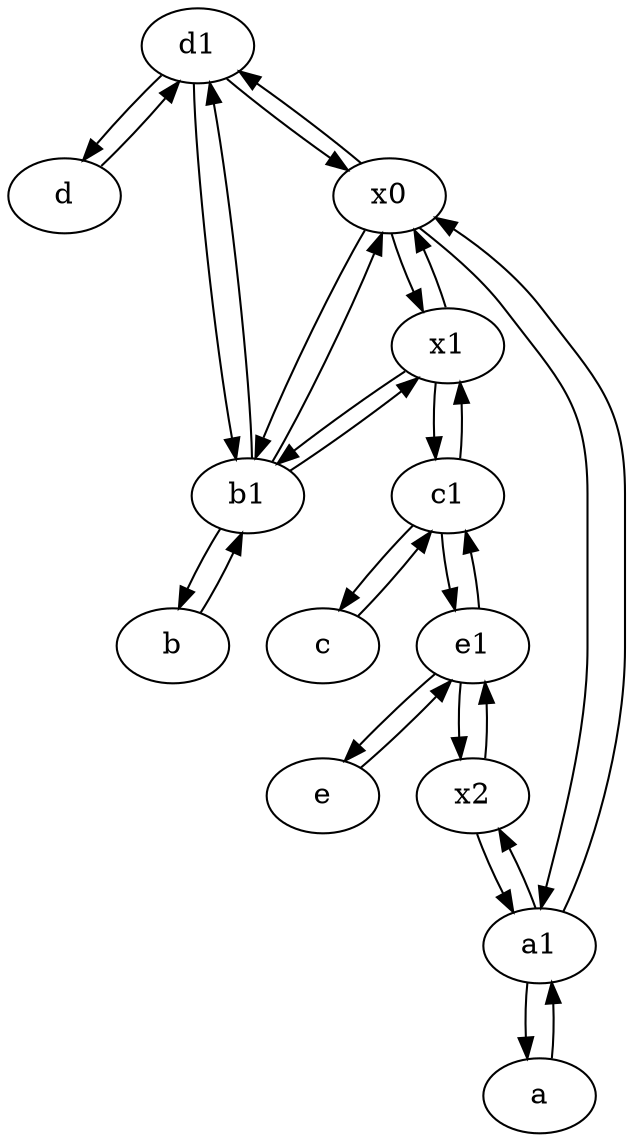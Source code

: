 digraph  {
	d1 [pos="25,30!"];
	c [pos="20,10!"];
	d [pos="20,30!"];
	x2;
	a1 [pos="40,15!"];
	b [pos="50,20!"];
	x0;
	a [pos="40,10!"];
	e1 [pos="25,45!"];
	e [pos="30,50!"];
	b1 [pos="45,20!"];
	x1;
	c1 [pos="30,15!"];
	a1 -> x2;
	e1 -> e;
	x2 -> a1;
	e -> e1;
	x0 -> a1;
	a1 -> a;
	b -> b1;
	x1 -> b1;
	b1 -> b;
	x1 -> c1;
	c -> c1;
	a1 -> x0;
	b1 -> x1;
	d1 -> x0;
	a -> a1;
	x1 -> x0;
	d1 -> d;
	d -> d1;
	d1 -> b1;
	c1 -> c;
	x0 -> x1;
	e1 -> c1;
	e1 -> x2;
	x2 -> e1;
	x0 -> d1;
	c1 -> x1;
	b1 -> x0;
	c1 -> e1;
	x0 -> b1;
	b1 -> d1;

	}